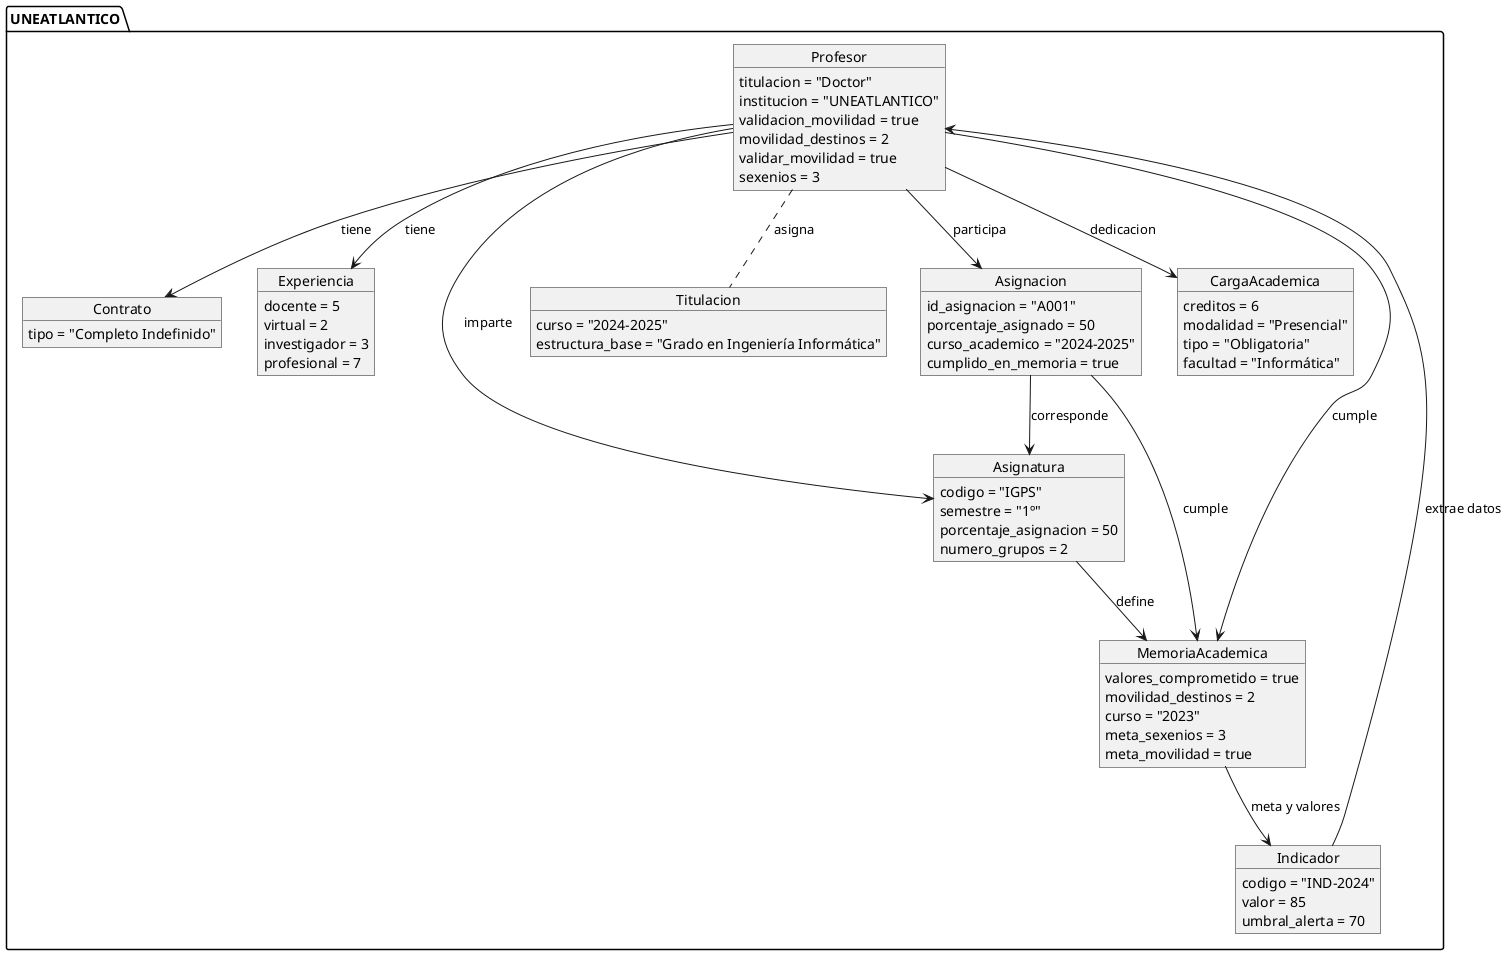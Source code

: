@startuml
package "UNEATLANTICO" {
    object Profesor {
        titulacion = "Doctor"
        institucion = "UNEATLANTICO"
        validacion_movilidad = true
        movilidad_destinos = 2
        validar_movilidad = true
        sexenios = 3
    }

    object Contrato {
        tipo = "Completo Indefinido"
    }

    object Experiencia {
        docente = 5
        virtual = 2
        investigador = 3
        profesional = 7
    }

    object Asignatura {
        codigo = "IGPS"
        semestre = "1º"
        porcentaje_asignacion = 50
        numero_grupos = 2
    }

    object Titulacion {
        curso = "2024-2025"
        estructura_base = "Grado en Ingeniería Informática"
    }

    object MemoriaAcademica {
        valores_comprometido = true
        movilidad_destinos = 2
        curso = "2023"
        meta_sexenios = 3
        meta_movilidad = true
    }

    object Indicador {
        codigo = "IND-2024"
        valor = 85
        umbral_alerta = 70
    }

    object CargaAcademica {
        creditos = 6
        modalidad = "Presencial"
        tipo = "Obligatoria"
        facultad = "Informática"
    }

    object Asignacion {
        id_asignacion = "A001"
        porcentaje_asignado = 50
        curso_academico = "2024-2025"
        cumplido_en_memoria = true
    }

    Profesor --> Contrato : tiene
    Profesor --> Experiencia : tiene
    Profesor --> CargaAcademica : dedicacion
    Profesor --> Asignacion : participa
    Profesor .. Titulacion : asigna
    Profesor --> Asignatura : imparte
    Profesor --> MemoriaAcademica : cumple
    MemoriaAcademica --> Indicador : meta y valores
    Indicador --> Profesor : extrae datos
    Asignatura --> MemoriaAcademica : define
    Asignacion --> Asignatura : corresponde
    Asignacion --> MemoriaAcademica : cumple
}
@enduml
